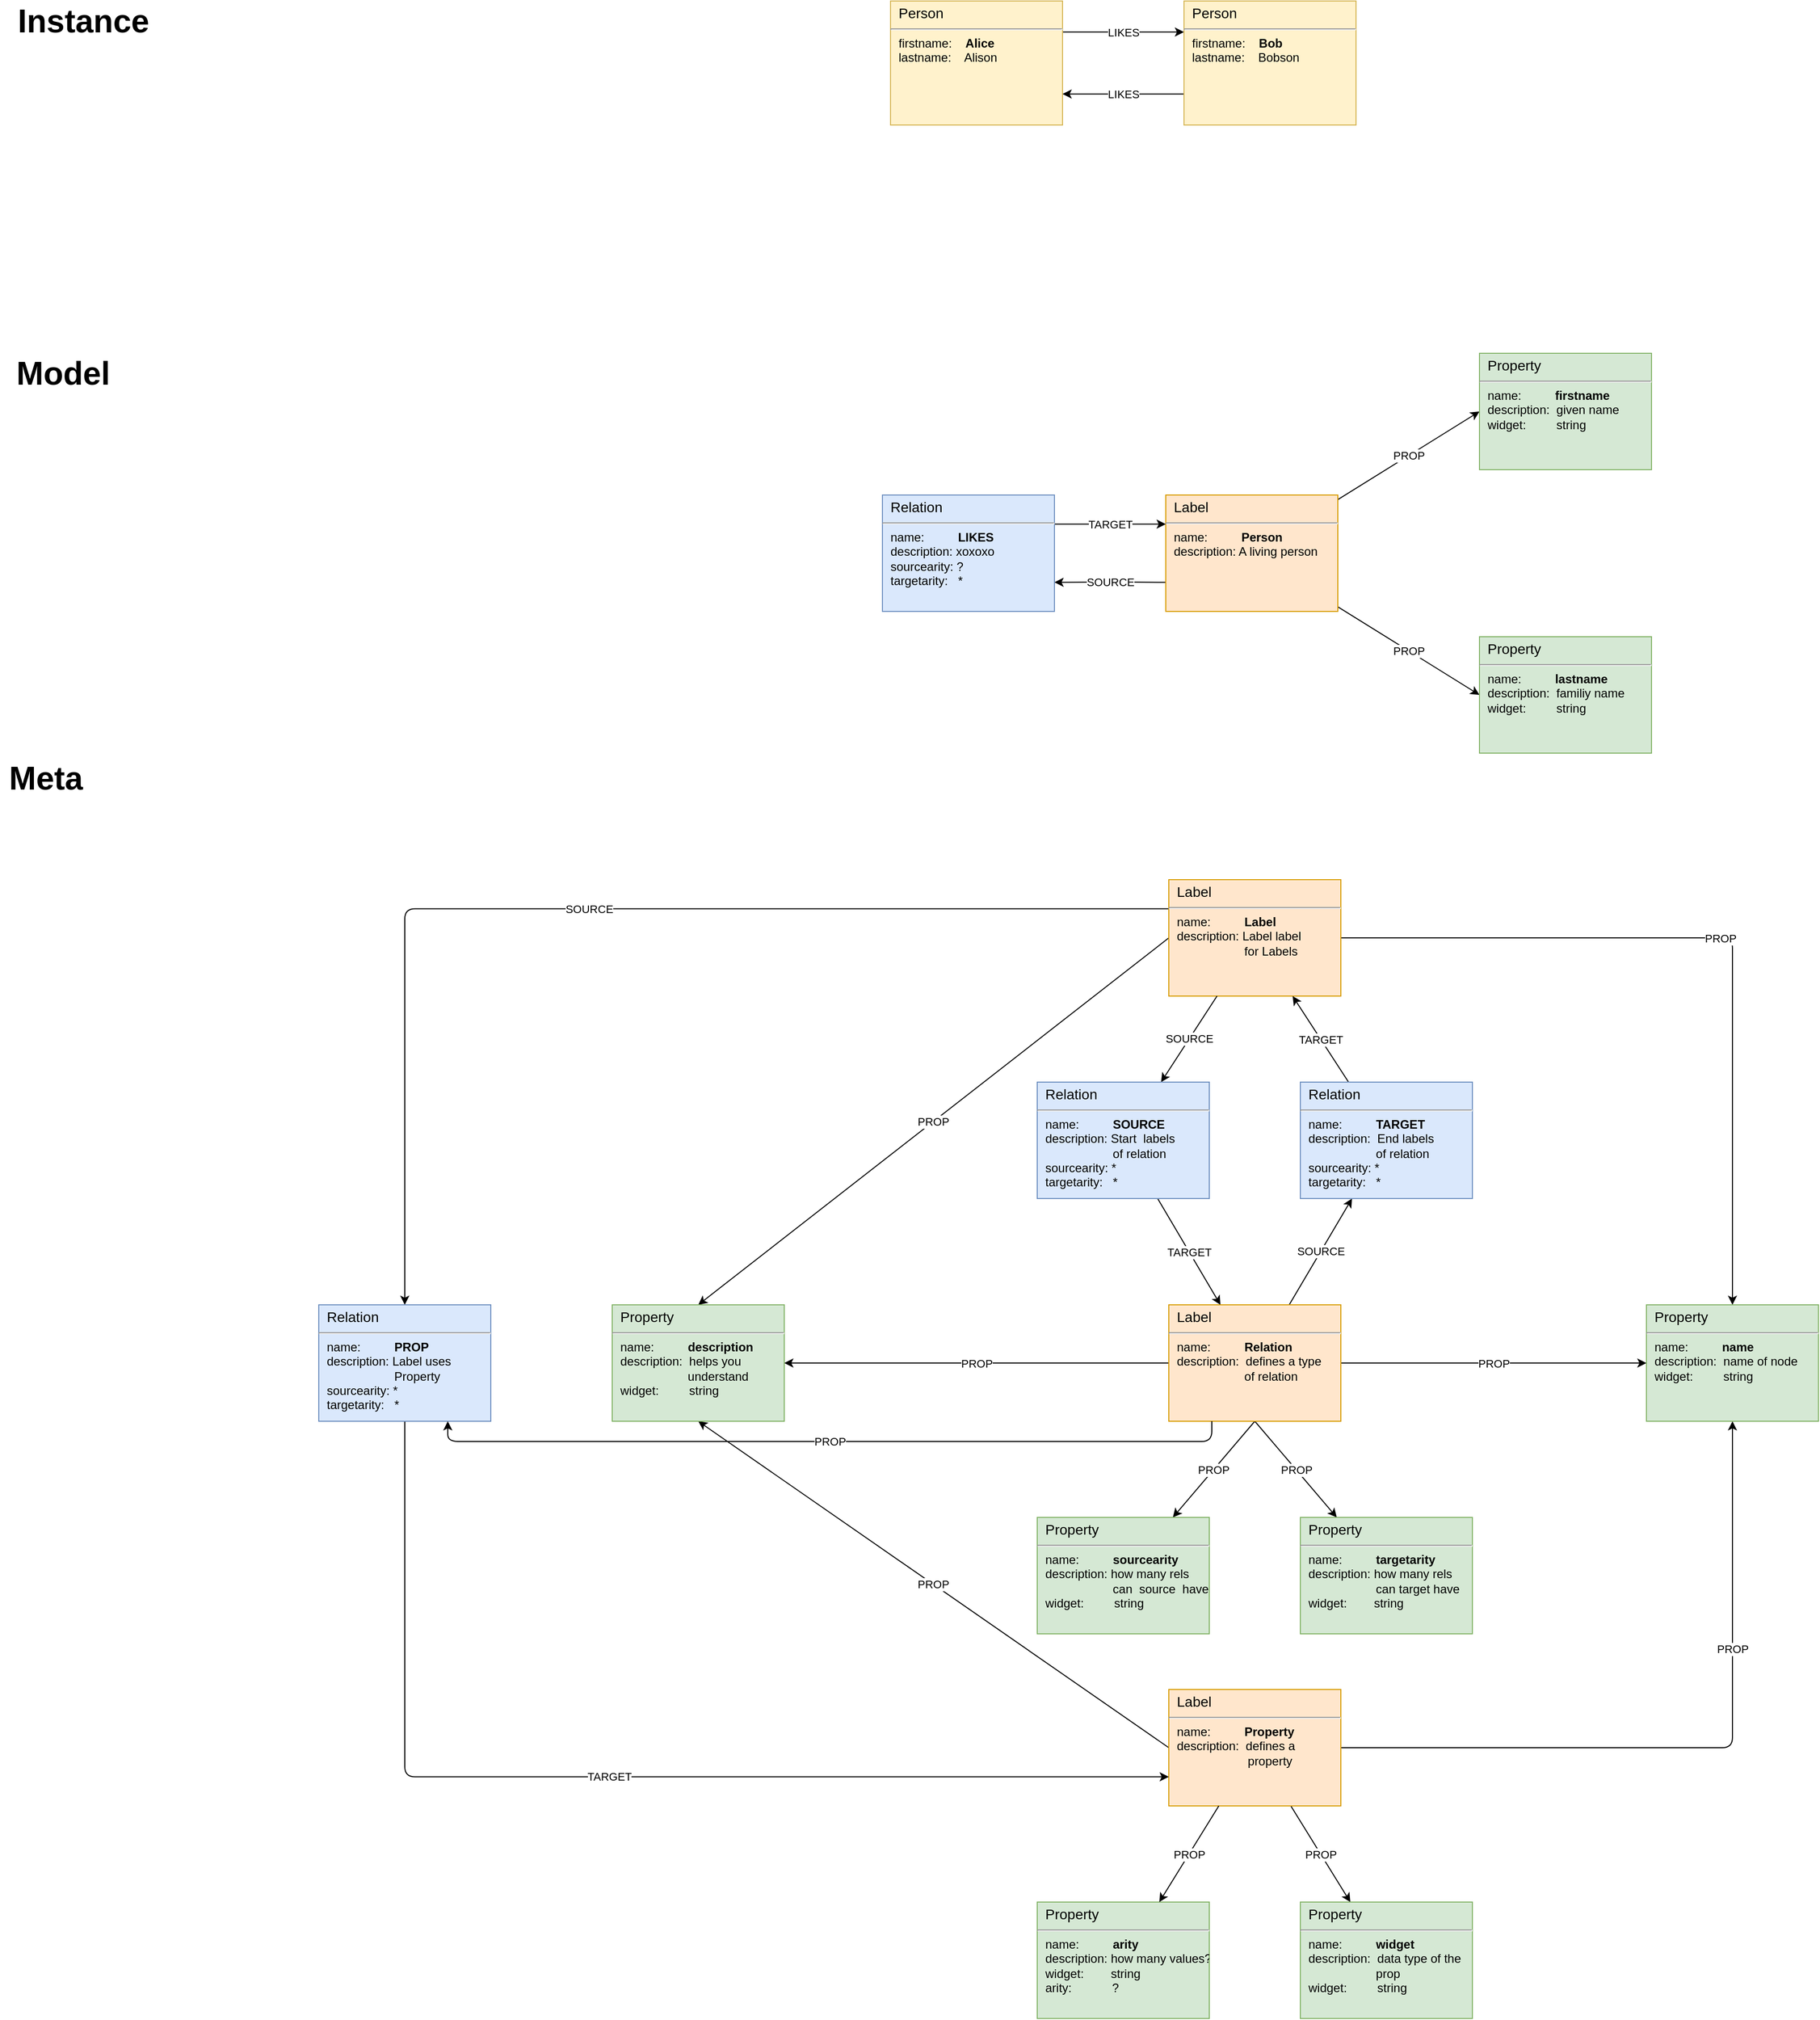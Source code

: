 <mxfile version="15.4.0" type="device"><diagram name="Page-1" id="a7904f86-f2b4-8e86-fa97-74104820619b"><mxGraphModel dx="2473" dy="2161" grid="1" gridSize="10" guides="1" tooltips="1" connect="1" arrows="1" fold="1" page="1" pageScale="1" pageWidth="1100" pageHeight="850" background="none" math="0" shadow="0"><root><mxCell id="0"/><mxCell id="1" parent="0"/><mxCell id="VbkSE5yVyqT6yaJdxfcW-22" value="PROP" style="edgeStyle=orthogonalEdgeStyle;rounded=1;orthogonalLoop=1;jettySize=auto;html=1;fontFamily=Helvetica;fontSize=11;" parent="1" source="24794b860abc3c2d-29" target="VbkSE5yVyqT6yaJdxfcW-18" edge="1"><mxGeometry relative="1" as="geometry"><mxPoint x="1530" y="738" as="sourcePoint"/></mxGeometry></mxCell><mxCell id="VbkSE5yVyqT6yaJdxfcW-32" value="PROP" style="edgeStyle=none;rounded=1;orthogonalLoop=1;jettySize=auto;html=1;exitX=0;exitY=0.5;exitDx=0;exitDy=0;entryX=0.5;entryY=0;entryDx=0;entryDy=0;fontFamily=Helvetica;fontSize=11;" parent="1" source="24794b860abc3c2d-29" target="VbkSE5yVyqT6yaJdxfcW-31" edge="1"><mxGeometry relative="1" as="geometry"/></mxCell><mxCell id="VbkSE5yVyqT6yaJdxfcW-42" value="SOURCE" style="edgeStyle=orthogonalEdgeStyle;rounded=1;orthogonalLoop=1;jettySize=auto;html=1;exitX=0;exitY=0.25;exitDx=0;exitDy=0;entryX=0.5;entryY=0;entryDx=0;entryDy=0;fontFamily=Helvetica;fontSize=11;" parent="1" source="24794b860abc3c2d-29" target="VbkSE5yVyqT6yaJdxfcW-41" edge="1"><mxGeometry relative="1" as="geometry"/></mxCell><mxCell id="24794b860abc3c2d-29" value="&lt;p style=&quot;margin: 0px ; margin-top: 4px ; text-align: center ; text-decoration: underline&quot;&gt;&lt;/p&gt;&lt;p style=&quot;margin: 0px ; margin-left: 8px&quot;&gt;&lt;font style=&quot;font-size: 14px&quot;&gt;Label&lt;/font&gt;&lt;/p&gt;&lt;hr&gt;&lt;p style=&quot;margin: 0px 0px 0px 8px&quot;&gt;name:&amp;nbsp; &amp;nbsp; &amp;nbsp; &amp;nbsp; &amp;nbsp; &lt;b&gt;Label&lt;/b&gt;&lt;br&gt;description: Label label&amp;nbsp;&lt;/p&gt;&lt;p style=&quot;margin: 0px 0px 0px 8px&quot;&gt;&amp;nbsp; &amp;nbsp; &amp;nbsp; &amp;nbsp; &amp;nbsp; &amp;nbsp; &amp;nbsp; &amp;nbsp; &amp;nbsp; &amp;nbsp; for Labels&lt;br&gt;&lt;br&gt;&lt;/p&gt;" style="verticalAlign=top;align=left;overflow=fill;fontSize=12;fontFamily=Helvetica;html=1;rounded=0;shadow=0;comic=0;labelBackgroundColor=none;strokeWidth=1;fillColor=#ffe6cc;strokeColor=#d79b00;" parent="1" vertex="1"><mxGeometry x="1358" y="680" width="170" height="115" as="geometry"/></mxCell><mxCell id="VbkSE5yVyqT6yaJdxfcW-5" value="LIKES" style="edgeStyle=none;rounded=1;orthogonalLoop=1;jettySize=auto;html=1;exitX=1;exitY=0.25;exitDx=0;exitDy=0;entryX=0;entryY=0.25;entryDx=0;entryDy=0;" parent="1" source="VbkSE5yVyqT6yaJdxfcW-1" target="VbkSE5yVyqT6yaJdxfcW-3" edge="1"><mxGeometry relative="1" as="geometry"/></mxCell><mxCell id="VbkSE5yVyqT6yaJdxfcW-1" value="&lt;p style=&quot;margin: 0px ; margin-top: 4px ; text-align: center ; text-decoration: underline&quot;&gt;&lt;/p&gt;&lt;p style=&quot;margin: 0px ; margin-left: 8px&quot;&gt;&lt;font style=&quot;font-size: 14px&quot;&gt;Person&lt;/font&gt;&lt;/p&gt;&lt;hr&gt;&lt;p style=&quot;margin: 0px 0px 0px 8px&quot;&gt;firstname:&amp;nbsp; &amp;nbsp; &lt;b&gt;Alice&lt;/b&gt;&lt;/p&gt;&lt;p style=&quot;margin: 0px 0px 0px 8px&quot;&gt;&lt;span&gt;lastname:&amp;nbsp; &amp;nbsp; Alison&lt;/span&gt;&lt;/p&gt;" style="verticalAlign=top;align=left;overflow=fill;fontSize=12;fontFamily=Helvetica;html=1;rounded=0;shadow=0;comic=0;labelBackgroundColor=none;strokeWidth=1;fillColor=#fff2cc;strokeColor=#d6b656;" parent="1" vertex="1"><mxGeometry x="1083" y="-188" width="170" height="122.5" as="geometry"/></mxCell><mxCell id="VbkSE5yVyqT6yaJdxfcW-7" value="LIKES" style="edgeStyle=none;rounded=1;orthogonalLoop=1;jettySize=auto;html=1;exitX=0;exitY=0.75;exitDx=0;exitDy=0;entryX=1;entryY=0.75;entryDx=0;entryDy=0;" parent="1" source="VbkSE5yVyqT6yaJdxfcW-3" target="VbkSE5yVyqT6yaJdxfcW-1" edge="1"><mxGeometry relative="1" as="geometry"/></mxCell><mxCell id="VbkSE5yVyqT6yaJdxfcW-3" value="&lt;p style=&quot;margin: 0px ; margin-top: 4px ; text-align: center ; text-decoration: underline&quot;&gt;&lt;/p&gt;&lt;p style=&quot;margin: 0px ; margin-left: 8px&quot;&gt;&lt;font style=&quot;font-size: 14px&quot;&gt;Person&lt;/font&gt;&lt;/p&gt;&lt;hr&gt;&lt;p style=&quot;margin: 0px 0px 0px 8px&quot;&gt;firstname:&amp;nbsp; &amp;nbsp; &lt;b&gt;Bob&lt;/b&gt;&lt;/p&gt;&lt;p style=&quot;margin: 0px 0px 0px 8px&quot;&gt;&lt;span&gt;lastname:&amp;nbsp; &amp;nbsp; Bobson&lt;/span&gt;&lt;/p&gt;" style="verticalAlign=top;align=left;overflow=fill;fontSize=12;fontFamily=Helvetica;html=1;rounded=0;shadow=0;comic=0;labelBackgroundColor=none;strokeWidth=1;fillColor=#fff2cc;strokeColor=#d6b656;" parent="1" vertex="1"><mxGeometry x="1373" y="-188" width="170" height="122.5" as="geometry"/></mxCell><mxCell id="VbkSE5yVyqT6yaJdxfcW-23" value="&lt;font face=&quot;helvetica&quot;&gt;PROP&lt;/font&gt;" style="rounded=1;orthogonalLoop=1;jettySize=auto;html=1;exitX=1;exitY=0.5;exitDx=0;exitDy=0;fontFamily=Helvetica;fontSize=11;" parent="1" source="VbkSE5yVyqT6yaJdxfcW-9" target="VbkSE5yVyqT6yaJdxfcW-18" edge="1"><mxGeometry relative="1" as="geometry"/></mxCell><mxCell id="VbkSE5yVyqT6yaJdxfcW-29" value="TARGET" style="rounded=1;orthogonalLoop=1;jettySize=auto;html=1;fontFamily=Helvetica;fontSize=11;" parent="1" source="VbkSE5yVyqT6yaJdxfcW-25" target="VbkSE5yVyqT6yaJdxfcW-9" edge="1"><mxGeometry relative="1" as="geometry"><mxPoint x="1443" y="1100" as="targetPoint"/></mxGeometry></mxCell><mxCell id="VbkSE5yVyqT6yaJdxfcW-30" value="SOURCE" style="edgeStyle=none;rounded=1;orthogonalLoop=1;jettySize=auto;html=1;fontFamily=Helvetica;fontSize=11;" parent="1" source="VbkSE5yVyqT6yaJdxfcW-9" target="VbkSE5yVyqT6yaJdxfcW-26" edge="1"><mxGeometry relative="1" as="geometry"/></mxCell><mxCell id="VbkSE5yVyqT6yaJdxfcW-33" value="PROP" style="edgeStyle=none;rounded=1;orthogonalLoop=1;jettySize=auto;html=1;exitX=0;exitY=0.5;exitDx=0;exitDy=0;fontFamily=Helvetica;fontSize=11;" parent="1" source="VbkSE5yVyqT6yaJdxfcW-9" target="VbkSE5yVyqT6yaJdxfcW-31" edge="1"><mxGeometry relative="1" as="geometry"/></mxCell><mxCell id="VbkSE5yVyqT6yaJdxfcW-37" value="PROP" style="edgeStyle=none;rounded=1;orthogonalLoop=1;jettySize=auto;html=1;fontFamily=Helvetica;fontSize=11;exitX=0.5;exitY=1;exitDx=0;exitDy=0;" parent="1" source="VbkSE5yVyqT6yaJdxfcW-9" target="VbkSE5yVyqT6yaJdxfcW-35" edge="1"><mxGeometry relative="1" as="geometry"/></mxCell><mxCell id="VbkSE5yVyqT6yaJdxfcW-38" value="PROP" style="edgeStyle=none;rounded=1;orthogonalLoop=1;jettySize=auto;html=1;exitX=0.5;exitY=1;exitDx=0;exitDy=0;fontFamily=Helvetica;fontSize=11;" parent="1" source="VbkSE5yVyqT6yaJdxfcW-9" target="VbkSE5yVyqT6yaJdxfcW-36" edge="1"><mxGeometry relative="1" as="geometry"/></mxCell><mxCell id="VbkSE5yVyqT6yaJdxfcW-9" value="&lt;p style=&quot;margin: 0px ; margin-top: 4px ; text-align: center ; text-decoration: underline&quot;&gt;&lt;/p&gt;&lt;p style=&quot;margin: 0px ; margin-left: 8px&quot;&gt;&lt;font style=&quot;font-size: 14px&quot;&gt;Label&lt;/font&gt;&lt;/p&gt;&lt;hr&gt;&lt;p style=&quot;margin: 0px 0px 0px 8px&quot;&gt;name:&amp;nbsp; &amp;nbsp; &amp;nbsp; &amp;nbsp; &amp;nbsp; &lt;b&gt;Relation&lt;/b&gt;&lt;br&gt;description:&amp;nbsp; defines a type&lt;/p&gt;&lt;p style=&quot;margin: 0px 0px 0px 8px&quot;&gt;&amp;nbsp; &amp;nbsp; &amp;nbsp; &amp;nbsp; &amp;nbsp; &amp;nbsp; &amp;nbsp; &amp;nbsp; &amp;nbsp; &amp;nbsp; of relation&lt;/p&gt;&lt;p style=&quot;margin: 0px 0px 0px 8px&quot;&gt;&lt;span style=&quot;color: rgba(0 , 0 , 0 , 0) ; font-family: monospace ; font-size: 0px&quot;&gt;%3CmxGraphModel%3E%3Croot%3E%3CmxCell%20id%3D%220%22%2F%3E%3CmxCell%20id%3D%221%22%20parent%3D%220%22%2F%3E%3CmxCell%20id%3D%222%22%20value%3D%22%26lt%3Bp%20style%3D%26quot%3Bmargin%3A%200px%20%3B%20margin-top%3A%204px%20%3B%20text-align%3A%20center%20%3B%20text-decoration%3A%20underline%26quot%3B%26gt%3B%26lt%3B%2Fp%26gt%3B%26lt%3Bp%20style%3D%26quot%3Bmargin%3A%200px%20%3B%20margin-left%3A%208px%26quot%3B%26gt%3B%26lt%3Bb%26gt%3B%26lt%3Bfont%20style%3D%26quot%3Bfont-size%3A%2014px%26quot%3B%26gt%3BSchema%3A%20Schema%26lt%3B%2Ffont%26gt%3B%26lt%3B%2Fb%26gt%3B%26lt%3B%2Fp%26gt%3B%26lt%3Bhr%26gt%3B%26lt%3Bp%20style%3D%26quot%3Bmargin%3A%200px%200px%200px%208px%26quot%3B%26gt%3Bname%3A%26amp%3Bnbsp%3B%20%26amp%3Bnbsp%3B%20%26amp%3Bnbsp%3B%20%26amp%3Bnbsp%3B%20%26amp%3Bnbsp%3B%20Schema%26lt%3Bbr%26gt%3Bdescription%3A%20Schema%20label%26amp%3Bnbsp%3B%26lt%3B%2Fp%26gt%3B%26lt%3Bp%20style%3D%26quot%3Bmargin%3A%200px%200px%200px%208px%26quot%3B%26gt%3B%26amp%3Bnbsp%3B%20%26amp%3Bnbsp%3B%20%26amp%3Bnbsp%3B%20%26amp%3Bnbsp%3B%20%26amp%3Bnbsp%3B%20%26amp%3Bnbsp%3B%20%26amp%3Bnbsp%3B%20%26amp%3Bnbsp%3B%20%26amp%3Bnbsp%3B%20%26amp%3Bnbsp%3B%20for%20Schemas%26lt%3Bbr%26gt%3B%26lt%3Bbr%26gt%3B%26lt%3B%2Fp%26gt%3B%22%20style%3D%22verticalAlign%3Dtop%3Balign%3Dleft%3Boverflow%3Dfill%3BfontSize%3D12%3BfontFamily%3DHelvetica%3Bhtml%3D1%3Brounded%3D0%3Bshadow%3D0%3Bcomic%3D0%3BlabelBackgroundColor%3Dnone%3BstrokeWidth%3D1%3BfillColor%3D%23ffe6cc%3BstrokeColor%3D%23d79b00%3B%22%20vertex%3D%221%22%20parent%3D%221%22%3E%3CmxGeometry%20x%3D%221130%22%20y%3D%22160%22%20width%3D%22170%22%20height%3D%22115%22%20as%3D%22geometry%22%2F%3E%3C%2FmxCell%3E%3C%2Froot%3E%3C%2FmxGraphModel%3E&lt;/span&gt;&lt;br&gt;&lt;/p&gt;" style="verticalAlign=top;align=left;overflow=fill;fontSize=12;fontFamily=Helvetica;html=1;rounded=0;shadow=0;comic=0;labelBackgroundColor=none;strokeWidth=1;fillColor=#ffe6cc;strokeColor=#d79b00;" parent="1" vertex="1"><mxGeometry x="1358" y="1100" width="170" height="115" as="geometry"/></mxCell><mxCell id="VbkSE5yVyqT6yaJdxfcW-24" value="&lt;font face=&quot;helvetica&quot;&gt;PROP&lt;/font&gt;" style="edgeStyle=orthogonalEdgeStyle;rounded=1;orthogonalLoop=1;jettySize=auto;html=1;exitX=1;exitY=0.5;exitDx=0;exitDy=0;entryX=0.5;entryY=1;entryDx=0;entryDy=0;fontFamily=Helvetica;fontSize=11;" parent="1" source="VbkSE5yVyqT6yaJdxfcW-10" target="VbkSE5yVyqT6yaJdxfcW-18" edge="1"><mxGeometry x="0.363" relative="1" as="geometry"><mxPoint y="-1" as="offset"/></mxGeometry></mxCell><mxCell id="VbkSE5yVyqT6yaJdxfcW-34" value="PROP" style="edgeStyle=none;rounded=1;orthogonalLoop=1;jettySize=auto;html=1;entryX=0.5;entryY=1;entryDx=0;entryDy=0;fontFamily=Helvetica;fontSize=11;exitX=0;exitY=0.5;exitDx=0;exitDy=0;" parent="1" source="VbkSE5yVyqT6yaJdxfcW-10" target="VbkSE5yVyqT6yaJdxfcW-31" edge="1"><mxGeometry relative="1" as="geometry"/></mxCell><mxCell id="VbkSE5yVyqT6yaJdxfcW-40" value="PROP" style="edgeStyle=none;rounded=1;orthogonalLoop=1;jettySize=auto;html=1;fontFamily=Helvetica;fontSize=11;" parent="1" source="VbkSE5yVyqT6yaJdxfcW-10" target="VbkSE5yVyqT6yaJdxfcW-39" edge="1"><mxGeometry relative="1" as="geometry"/></mxCell><mxCell id="VbkSE5yVyqT6yaJdxfcW-10" value="&lt;p style=&quot;margin: 0px ; margin-top: 4px ; text-align: center ; text-decoration: underline&quot;&gt;&lt;/p&gt;&lt;p style=&quot;margin: 0px ; margin-left: 8px&quot;&gt;&lt;font style=&quot;font-size: 14px&quot;&gt;Label&lt;/font&gt;&lt;/p&gt;&lt;hr&gt;&lt;p style=&quot;margin: 0px 0px 0px 8px&quot;&gt;name:&amp;nbsp; &amp;nbsp; &amp;nbsp; &amp;nbsp; &amp;nbsp; &lt;b&gt;Property&lt;/b&gt;&lt;br&gt;description:&amp;nbsp; defines a&amp;nbsp;&lt;/p&gt;&lt;p style=&quot;margin: 0px 0px 0px 8px&quot;&gt;&amp;nbsp; &amp;nbsp; &amp;nbsp; &amp;nbsp; &amp;nbsp; &amp;nbsp; &amp;nbsp; &amp;nbsp; &amp;nbsp; &amp;nbsp; &amp;nbsp;property&lt;/p&gt;&lt;p style=&quot;margin: 0px 0px 0px 8px&quot;&gt;&lt;span style=&quot;color: rgba(0 , 0 , 0 , 0) ; font-family: monospace ; font-size: 0px&quot;&gt;%3CmxGraphModel%3E%3Croot%3E%3CmxCell%20id%3D%220%22%2F%3E%3CmxCell%20id%3D%221%22%20parent%3D%220%22%2F%3E%3CmxCell%20id%3D%222%22%20value%3D%22%26lt%3Bp%20style%3D%26quot%3Bmargin%3A%200px%20%3B%20margin-top%3A%204px%20%3B%20text-align%3A%20center%20%3B%20text-decoration%3A%20underline%26quot%3B%26gt%3B%26lt%3B%2Fp%26gt%3B%26lt%3Bp%20style%3D%26quot%3Bmargin%3A%200px%20%3B%20margin-left%3A%208px%26quot%3B%26gt%3B%26lt%3Bb%26gt%3B%26lt%3Bfont%20style%3D%26quot%3Bfont-size%3A%2014px%26quot%3B%26gt%3BSchema%3A%20Schema%26lt%3B%2Ffont%26gt%3B%26lt%3B%2Fb%26gt%3B%26lt%3B%2Fp%26gt%3B%26lt%3Bhr%26gt%3B%26lt%3Bp%20style%3D%26quot%3Bmargin%3A%200px%200px%200px%208px%26quot%3B%26gt%3Bname%3A%26amp%3Bnbsp%3B%20%26amp%3Bnbsp%3B%20%26amp%3Bnbsp%3B%20%26amp%3Bnbsp%3B%20%26amp%3Bnbsp%3B%20Schema%26lt%3Bbr%26gt%3Bdescription%3A%20Schema%20label%26amp%3Bnbsp%3B%26lt%3B%2Fp%26gt%3B%26lt%3Bp%20style%3D%26quot%3Bmargin%3A%200px%200px%200px%208px%26quot%3B%26gt%3B%26amp%3Bnbsp%3B%20%26amp%3Bnbsp%3B%20%26amp%3Bnbsp%3B%20%26amp%3Bnbsp%3B%20%26amp%3Bnbsp%3B%20%26amp%3Bnbsp%3B%20%26amp%3Bnbsp%3B%20%26amp%3Bnbsp%3B%20%26amp%3Bnbsp%3B%20%26amp%3Bnbsp%3B%20for%20Schemas%26lt%3Bbr%26gt%3B%26lt%3Bbr%26gt%3B%26lt%3B%2Fp%26gt%3B%22%20style%3D%22verticalAlign%3Dtop%3Balign%3Dleft%3Boverflow%3Dfill%3BfontSize%3D12%3BfontFamily%3DHelvetica%3Bhtml%3D1%3Brounded%3D0%3Bshadow%3D0%3Bcomic%3D0%3BlabelBackgroundColor%3Dnone%3BstrokeWidth%3D1%3BfillColor%3D%23ffe6cc%3BstrokeColor%3D%23d79b00%3B%22%20vertex%3D%221%22%20parent%3D%221%22%3E%3CmxGeometry%20x%3D%221130%22%20y%3D%22160%22%20width%3D%22170%22%20height%3D%22115%22%20as%3D%22geometry%22%2F%3E%3C%2FmxCell%3E%3C%2Froot%3E%3C%2FmxGraphModel%3E&lt;/span&gt;&lt;br&gt;&lt;/p&gt;" style="verticalAlign=top;align=left;overflow=fill;fontSize=12;fontFamily=Helvetica;html=1;rounded=0;shadow=0;comic=0;labelBackgroundColor=none;strokeWidth=1;fillColor=#ffe6cc;strokeColor=#d79b00;" parent="1" vertex="1"><mxGeometry x="1358" y="1480" width="170" height="115" as="geometry"/></mxCell><mxCell id="VbkSE5yVyqT6yaJdxfcW-14" value="SOURCE" style="edgeStyle=none;rounded=1;orthogonalLoop=1;jettySize=auto;html=1;exitX=0;exitY=0.75;exitDx=0;exitDy=0;entryX=1;entryY=0.75;entryDx=0;entryDy=0;" parent="1" source="VbkSE5yVyqT6yaJdxfcW-11" target="VbkSE5yVyqT6yaJdxfcW-12" edge="1"><mxGeometry relative="1" as="geometry"><Array as="points"><mxPoint x="1305" y="386"/></Array></mxGeometry></mxCell><mxCell id="VbkSE5yVyqT6yaJdxfcW-19" value="PROP" style="edgeStyle=none;rounded=1;orthogonalLoop=1;jettySize=auto;html=1;entryX=0;entryY=0.5;entryDx=0;entryDy=0;fontFamily=Helvetica;fontSize=11;" parent="1" source="VbkSE5yVyqT6yaJdxfcW-11" target="VbkSE5yVyqT6yaJdxfcW-16" edge="1"><mxGeometry relative="1" as="geometry"/></mxCell><mxCell id="VbkSE5yVyqT6yaJdxfcW-20" value="PROP" style="edgeStyle=none;rounded=1;orthogonalLoop=1;jettySize=auto;html=1;entryX=0;entryY=0.5;entryDx=0;entryDy=0;fontFamily=Helvetica;fontSize=11;" parent="1" source="VbkSE5yVyqT6yaJdxfcW-11" target="VbkSE5yVyqT6yaJdxfcW-17" edge="1"><mxGeometry relative="1" as="geometry"/></mxCell><mxCell id="VbkSE5yVyqT6yaJdxfcW-11" value="&lt;p style=&quot;margin: 0px ; margin-top: 4px ; text-align: center ; text-decoration: underline&quot;&gt;&lt;/p&gt;&lt;p style=&quot;margin: 0px ; margin-left: 8px&quot;&gt;&lt;font style=&quot;font-size: 14px&quot;&gt;Label&lt;/font&gt;&lt;/p&gt;&lt;hr&gt;&lt;p style=&quot;margin: 0px 0px 0px 8px&quot;&gt;name:&amp;nbsp; &amp;nbsp; &amp;nbsp; &amp;nbsp; &amp;nbsp; &lt;b&gt;Person&lt;/b&gt;&lt;br&gt;description: A living person&lt;/p&gt;&lt;p style=&quot;margin: 0px 0px 0px 8px&quot;&gt;&lt;br&gt;&lt;/p&gt;" style="verticalAlign=top;align=left;overflow=fill;fontSize=12;fontFamily=Helvetica;html=1;rounded=0;shadow=0;comic=0;labelBackgroundColor=none;strokeWidth=1;fillColor=#ffe6cc;strokeColor=#d79b00;" parent="1" vertex="1"><mxGeometry x="1355" y="300" width="170" height="115" as="geometry"/></mxCell><mxCell id="VbkSE5yVyqT6yaJdxfcW-13" value="TARGET" style="edgeStyle=none;rounded=1;orthogonalLoop=1;jettySize=auto;html=1;exitX=1;exitY=0.25;exitDx=0;exitDy=0;entryX=0;entryY=0.25;entryDx=0;entryDy=0;" parent="1" source="VbkSE5yVyqT6yaJdxfcW-12" target="VbkSE5yVyqT6yaJdxfcW-11" edge="1"><mxGeometry relative="1" as="geometry"/></mxCell><mxCell id="VbkSE5yVyqT6yaJdxfcW-12" value="&lt;p style=&quot;margin: 0px ; margin-top: 4px ; text-align: center ; text-decoration: underline&quot;&gt;&lt;/p&gt;&lt;p style=&quot;margin: 0px ; margin-left: 8px&quot;&gt;&lt;font style=&quot;font-size: 14px&quot;&gt;Relation&lt;/font&gt;&lt;/p&gt;&lt;hr&gt;&lt;p style=&quot;margin: 0px 0px 0px 8px&quot;&gt;name:&amp;nbsp; &amp;nbsp; &amp;nbsp; &amp;nbsp; &amp;nbsp; &lt;b&gt;LIKES&lt;/b&gt;&lt;br&gt;description: xoxoxo&lt;/p&gt;&lt;p style=&quot;margin: 0px 0px 0px 8px&quot;&gt;sourcearity: ?&lt;/p&gt;&lt;p style=&quot;margin: 0px 0px 0px 8px&quot;&gt;targetarity:&amp;nbsp; &amp;nbsp;*&lt;/p&gt;" style="verticalAlign=top;align=left;overflow=fill;fontSize=12;fontFamily=Helvetica;html=1;rounded=0;shadow=0;comic=0;labelBackgroundColor=none;strokeWidth=1;fillColor=#dae8fc;strokeColor=#6c8ebf;" parent="1" vertex="1"><mxGeometry x="1075" y="300" width="170" height="115" as="geometry"/></mxCell><mxCell id="VbkSE5yVyqT6yaJdxfcW-16" value="&lt;p style=&quot;margin: 0px ; margin-top: 4px ; text-align: center ; text-decoration: underline&quot;&gt;&lt;/p&gt;&lt;p style=&quot;margin: 0px ; margin-left: 8px&quot;&gt;&lt;font style=&quot;font-size: 14px&quot;&gt;Property&lt;/font&gt;&lt;/p&gt;&lt;hr&gt;&lt;p style=&quot;margin: 0px 0px 0px 8px&quot;&gt;name:&amp;nbsp; &amp;nbsp; &amp;nbsp; &amp;nbsp; &amp;nbsp; &lt;b&gt;firstname&lt;/b&gt;&lt;br&gt;description:&amp;nbsp; given name&lt;/p&gt;&lt;p style=&quot;margin: 0px 0px 0px 8px&quot;&gt;widget:&amp;nbsp; &amp;nbsp; &amp;nbsp; &amp;nbsp; &amp;nbsp;string&lt;/p&gt;" style="verticalAlign=top;align=left;overflow=fill;fontSize=12;fontFamily=Helvetica;html=1;rounded=0;shadow=0;comic=0;labelBackgroundColor=none;strokeWidth=1;fillColor=#d5e8d4;strokeColor=#82b366;" parent="1" vertex="1"><mxGeometry x="1665" y="160" width="170" height="115" as="geometry"/></mxCell><mxCell id="VbkSE5yVyqT6yaJdxfcW-17" value="&lt;p style=&quot;margin: 0px ; margin-top: 4px ; text-align: center ; text-decoration: underline&quot;&gt;&lt;/p&gt;&lt;p style=&quot;margin: 0px ; margin-left: 8px&quot;&gt;&lt;font style=&quot;font-size: 14px&quot;&gt;Property&lt;/font&gt;&lt;/p&gt;&lt;hr&gt;&lt;p style=&quot;margin: 0px 0px 0px 8px&quot;&gt;name:&amp;nbsp; &amp;nbsp; &amp;nbsp; &amp;nbsp; &amp;nbsp; &lt;b&gt;lastname&lt;/b&gt;&lt;br&gt;description:&amp;nbsp; familiy name&lt;/p&gt;&lt;p style=&quot;margin: 0px 0px 0px 8px&quot;&gt;widget:&amp;nbsp; &amp;nbsp; &amp;nbsp; &amp;nbsp; &amp;nbsp;string&lt;/p&gt;" style="verticalAlign=top;align=left;overflow=fill;fontSize=12;fontFamily=Helvetica;html=1;rounded=0;shadow=0;comic=0;labelBackgroundColor=none;strokeWidth=1;fillColor=#d5e8d4;strokeColor=#82b366;" parent="1" vertex="1"><mxGeometry x="1665" y="440" width="170" height="115" as="geometry"/></mxCell><mxCell id="VbkSE5yVyqT6yaJdxfcW-18" value="&lt;p style=&quot;margin: 0px ; margin-top: 4px ; text-align: center ; text-decoration: underline&quot;&gt;&lt;/p&gt;&lt;p style=&quot;margin: 0px ; margin-left: 8px&quot;&gt;&lt;font style=&quot;font-size: 14px&quot;&gt;Property&lt;/font&gt;&lt;/p&gt;&lt;hr&gt;&lt;p style=&quot;margin: 0px 0px 0px 8px&quot;&gt;name:&amp;nbsp; &amp;nbsp; &amp;nbsp; &amp;nbsp; &amp;nbsp; &lt;b&gt;name&lt;/b&gt;&lt;br&gt;description:&amp;nbsp; name of node&lt;/p&gt;&lt;p style=&quot;margin: 0px 0px 0px 8px&quot;&gt;widget:&amp;nbsp; &amp;nbsp; &amp;nbsp; &amp;nbsp; &amp;nbsp;string&lt;/p&gt;" style="verticalAlign=top;align=left;overflow=fill;fontSize=12;fontFamily=Helvetica;html=1;rounded=0;shadow=0;comic=0;labelBackgroundColor=none;strokeWidth=1;fillColor=#d5e8d4;strokeColor=#82b366;" parent="1" vertex="1"><mxGeometry x="1830" y="1100" width="170" height="115" as="geometry"/></mxCell><mxCell id="VbkSE5yVyqT6yaJdxfcW-27" value="SOURCE" style="rounded=1;orthogonalLoop=1;jettySize=auto;html=1;fontFamily=Helvetica;fontSize=11;" parent="1" source="24794b860abc3c2d-29" target="VbkSE5yVyqT6yaJdxfcW-25" edge="1"><mxGeometry relative="1" as="geometry"><mxPoint x="1430" y="840" as="targetPoint"/><mxPoint x="1450" y="800" as="sourcePoint"/></mxGeometry></mxCell><mxCell id="VbkSE5yVyqT6yaJdxfcW-25" value="&lt;p style=&quot;margin: 0px ; margin-top: 4px ; text-align: center ; text-decoration: underline&quot;&gt;&lt;/p&gt;&lt;p style=&quot;margin: 0px ; margin-left: 8px&quot;&gt;&lt;font style=&quot;font-size: 14px&quot;&gt;Relation&lt;/font&gt;&lt;/p&gt;&lt;hr&gt;&lt;p style=&quot;margin: 0px 0px 0px 8px&quot;&gt;name:&amp;nbsp; &amp;nbsp; &amp;nbsp; &amp;nbsp; &amp;nbsp; &lt;b&gt;SOURCE&lt;/b&gt;&lt;br&gt;description: Start&amp;nbsp; labels&amp;nbsp;&lt;/p&gt;&lt;p style=&quot;margin: 0px 0px 0px 8px&quot;&gt;&amp;nbsp; &amp;nbsp; &amp;nbsp; &amp;nbsp; &amp;nbsp; &amp;nbsp; &amp;nbsp; &amp;nbsp; &amp;nbsp; &amp;nbsp; of relation&lt;/p&gt;&lt;p style=&quot;margin: 0px 0px 0px 8px&quot;&gt;sourcearity: *&lt;/p&gt;&lt;p style=&quot;margin: 0px 0px 0px 8px&quot;&gt;targetarity:&amp;nbsp; &amp;nbsp;*&lt;/p&gt;" style="verticalAlign=top;align=left;overflow=fill;fontSize=12;fontFamily=Helvetica;html=1;rounded=0;shadow=0;comic=0;labelBackgroundColor=none;strokeWidth=1;fillColor=#dae8fc;strokeColor=#6c8ebf;" parent="1" vertex="1"><mxGeometry x="1228" y="880" width="170" height="115" as="geometry"/></mxCell><mxCell id="VbkSE5yVyqT6yaJdxfcW-28" value="TARGET" style="edgeStyle=none;rounded=1;orthogonalLoop=1;jettySize=auto;html=1;fontFamily=Helvetica;fontSize=11;" parent="1" source="VbkSE5yVyqT6yaJdxfcW-26" target="24794b860abc3c2d-29" edge="1"><mxGeometry relative="1" as="geometry"><mxPoint x="1450" y="810" as="targetPoint"/></mxGeometry></mxCell><mxCell id="VbkSE5yVyqT6yaJdxfcW-26" value="&lt;p style=&quot;margin: 0px ; margin-top: 4px ; text-align: center ; text-decoration: underline&quot;&gt;&lt;/p&gt;&lt;p style=&quot;margin: 0px ; margin-left: 8px&quot;&gt;&lt;font style=&quot;font-size: 14px&quot;&gt;Relation&lt;/font&gt;&lt;/p&gt;&lt;hr&gt;&lt;p style=&quot;margin: 0px 0px 0px 8px&quot;&gt;name:&amp;nbsp; &amp;nbsp; &amp;nbsp; &amp;nbsp; &amp;nbsp; &lt;b&gt;TARGET&lt;/b&gt;&lt;br&gt;description:&amp;nbsp; End labels&lt;/p&gt;&lt;p style=&quot;margin: 0px 0px 0px 8px&quot;&gt;&amp;nbsp; &amp;nbsp; &amp;nbsp; &amp;nbsp; &amp;nbsp; &amp;nbsp; &amp;nbsp; &amp;nbsp; &amp;nbsp; &amp;nbsp; of relation&lt;/p&gt;&lt;p style=&quot;margin: 0px 0px 0px 8px&quot;&gt;sourcearity: *&lt;/p&gt;&lt;p style=&quot;margin: 0px 0px 0px 8px&quot;&gt;targetarity:&amp;nbsp; &amp;nbsp;*&lt;/p&gt;" style="verticalAlign=top;align=left;overflow=fill;fontSize=12;fontFamily=Helvetica;html=1;rounded=0;shadow=0;comic=0;labelBackgroundColor=none;strokeWidth=1;fillColor=#dae8fc;strokeColor=#6c8ebf;" parent="1" vertex="1"><mxGeometry x="1488" y="880" width="170" height="115" as="geometry"/></mxCell><mxCell id="VbkSE5yVyqT6yaJdxfcW-31" value="&lt;p style=&quot;margin: 0px ; margin-top: 4px ; text-align: center ; text-decoration: underline&quot;&gt;&lt;/p&gt;&lt;p style=&quot;margin: 0px ; margin-left: 8px&quot;&gt;&lt;font style=&quot;font-size: 14px&quot;&gt;Property&lt;/font&gt;&lt;/p&gt;&lt;hr&gt;&lt;p style=&quot;margin: 0px 0px 0px 8px&quot;&gt;name:&amp;nbsp; &amp;nbsp; &amp;nbsp; &amp;nbsp; &amp;nbsp; &lt;b&gt;description&lt;/b&gt;&lt;br&gt;description:&amp;nbsp; helps you&amp;nbsp;&lt;/p&gt;&lt;p style=&quot;margin: 0px 0px 0px 8px&quot;&gt;&amp;nbsp; &amp;nbsp; &amp;nbsp; &amp;nbsp; &amp;nbsp; &amp;nbsp; &amp;nbsp; &amp;nbsp; &amp;nbsp; &amp;nbsp; understand&lt;/p&gt;&lt;p style=&quot;margin: 0px 0px 0px 8px&quot;&gt;&lt;span&gt;widget:&amp;nbsp; &amp;nbsp; &amp;nbsp; &amp;nbsp; &amp;nbsp;string&lt;/span&gt;&lt;/p&gt;" style="verticalAlign=top;align=left;overflow=fill;fontSize=12;fontFamily=Helvetica;html=1;rounded=0;shadow=0;comic=0;labelBackgroundColor=none;strokeWidth=1;fillColor=#d5e8d4;strokeColor=#82b366;" parent="1" vertex="1"><mxGeometry x="808" y="1100" width="170" height="115" as="geometry"/></mxCell><mxCell id="VbkSE5yVyqT6yaJdxfcW-35" value="&lt;p style=&quot;margin: 0px ; margin-top: 4px ; text-align: center ; text-decoration: underline&quot;&gt;&lt;/p&gt;&lt;p style=&quot;margin: 0px ; margin-left: 8px&quot;&gt;&lt;font style=&quot;font-size: 14px&quot;&gt;Property&lt;/font&gt;&lt;/p&gt;&lt;hr&gt;&lt;p style=&quot;margin: 0px 0px 0px 8px&quot;&gt;name:&amp;nbsp; &amp;nbsp; &amp;nbsp; &amp;nbsp; &amp;nbsp; &lt;b&gt;sourcearity&lt;/b&gt;&lt;br&gt;description: how many rels&lt;/p&gt;&lt;p style=&quot;margin: 0px 0px 0px 8px&quot;&gt;&amp;nbsp; &amp;nbsp; &amp;nbsp; &amp;nbsp; &amp;nbsp; &amp;nbsp; &amp;nbsp; &amp;nbsp; &amp;nbsp; &amp;nbsp; can&amp;nbsp; source&amp;nbsp;&amp;nbsp;&lt;span&gt;have&lt;/span&gt;&lt;/p&gt;&lt;p style=&quot;margin: 0px 0px 0px 8px&quot;&gt;&lt;span&gt;widget:&amp;nbsp; &amp;nbsp; &amp;nbsp; &amp;nbsp; &amp;nbsp;string&lt;/span&gt;&lt;/p&gt;" style="verticalAlign=top;align=left;overflow=fill;fontSize=12;fontFamily=Helvetica;html=1;rounded=0;shadow=0;comic=0;labelBackgroundColor=none;strokeWidth=1;fillColor=#d5e8d4;strokeColor=#82b366;" parent="1" vertex="1"><mxGeometry x="1228" y="1310" width="170" height="115" as="geometry"/></mxCell><mxCell id="VbkSE5yVyqT6yaJdxfcW-36" value="&lt;p style=&quot;margin: 0px ; margin-top: 4px ; text-align: center ; text-decoration: underline&quot;&gt;&lt;/p&gt;&lt;p style=&quot;margin: 0px ; margin-left: 8px&quot;&gt;&lt;font style=&quot;font-size: 14px&quot;&gt;Property&lt;/font&gt;&lt;/p&gt;&lt;hr&gt;&lt;p style=&quot;margin: 0px 0px 0px 8px&quot;&gt;name:&amp;nbsp; &amp;nbsp; &amp;nbsp; &amp;nbsp; &amp;nbsp; &lt;b&gt;targetarity&lt;/b&gt;&lt;br&gt;description: how many rels&lt;/p&gt;&lt;p style=&quot;margin: 0px 0px 0px 8px&quot;&gt;&amp;nbsp; &amp;nbsp; &amp;nbsp; &amp;nbsp; &amp;nbsp; &amp;nbsp; &amp;nbsp; &amp;nbsp; &amp;nbsp; &amp;nbsp; can target&amp;nbsp;&lt;span&gt;have&lt;/span&gt;&lt;/p&gt;&lt;p style=&quot;margin: 0px 0px 0px 8px&quot;&gt;&lt;span&gt;widget:&amp;nbsp; &amp;nbsp; &amp;nbsp; &amp;nbsp; string&lt;/span&gt;&lt;/p&gt;" style="verticalAlign=top;align=left;overflow=fill;fontSize=12;fontFamily=Helvetica;html=1;rounded=0;shadow=0;comic=0;labelBackgroundColor=none;strokeWidth=1;fillColor=#d5e8d4;strokeColor=#82b366;" parent="1" vertex="1"><mxGeometry x="1488" y="1310" width="170" height="115" as="geometry"/></mxCell><mxCell id="VbkSE5yVyqT6yaJdxfcW-39" value="&lt;p style=&quot;margin: 0px ; margin-top: 4px ; text-align: center ; text-decoration: underline&quot;&gt;&lt;/p&gt;&lt;p style=&quot;margin: 0px ; margin-left: 8px&quot;&gt;&lt;font style=&quot;font-size: 14px&quot;&gt;Property&lt;/font&gt;&lt;/p&gt;&lt;hr&gt;&lt;p style=&quot;margin: 0px 0px 0px 8px&quot;&gt;name:&amp;nbsp; &amp;nbsp; &amp;nbsp; &amp;nbsp; &amp;nbsp; &lt;b&gt;widget&lt;/b&gt;&lt;br&gt;description:&amp;nbsp; data type of the&lt;/p&gt;&lt;p style=&quot;margin: 0px 0px 0px 8px&quot;&gt;&amp;nbsp; &amp;nbsp; &amp;nbsp; &amp;nbsp; &amp;nbsp; &amp;nbsp; &amp;nbsp; &amp;nbsp; &amp;nbsp; &amp;nbsp; prop&lt;/p&gt;&lt;p style=&quot;margin: 0px 0px 0px 8px&quot;&gt;&lt;span&gt;widget:&amp;nbsp; &amp;nbsp; &amp;nbsp; &amp;nbsp; &amp;nbsp;string&lt;/span&gt;&lt;/p&gt;" style="verticalAlign=top;align=left;overflow=fill;fontSize=12;fontFamily=Helvetica;html=1;rounded=0;shadow=0;comic=0;labelBackgroundColor=none;strokeWidth=1;fillColor=#d5e8d4;strokeColor=#82b366;" parent="1" vertex="1"><mxGeometry x="1488" y="1690" width="170" height="115" as="geometry"/></mxCell><mxCell id="VbkSE5yVyqT6yaJdxfcW-43" value="TARGET" style="edgeStyle=orthogonalEdgeStyle;rounded=1;orthogonalLoop=1;jettySize=auto;html=1;exitX=0.5;exitY=1;exitDx=0;exitDy=0;entryX=0;entryY=0.75;entryDx=0;entryDy=0;fontFamily=Helvetica;fontSize=11;" parent="1" source="VbkSE5yVyqT6yaJdxfcW-41" target="VbkSE5yVyqT6yaJdxfcW-10" edge="1"><mxGeometry relative="1" as="geometry"/></mxCell><mxCell id="VbkSE5yVyqT6yaJdxfcW-41" value="&lt;p style=&quot;margin: 0px ; margin-top: 4px ; text-align: center ; text-decoration: underline&quot;&gt;&lt;/p&gt;&lt;p style=&quot;margin: 0px ; margin-left: 8px&quot;&gt;&lt;font style=&quot;font-size: 14px&quot;&gt;Relation&lt;/font&gt;&lt;/p&gt;&lt;hr&gt;&lt;p style=&quot;margin: 0px 0px 0px 8px&quot;&gt;name:&amp;nbsp; &amp;nbsp; &amp;nbsp; &amp;nbsp; &amp;nbsp; &lt;b&gt;PROP&lt;/b&gt;&lt;br&gt;description: Label uses&amp;nbsp;&lt;/p&gt;&lt;p style=&quot;margin: 0px 0px 0px 8px&quot;&gt;&amp;nbsp; &amp;nbsp; &amp;nbsp; &amp;nbsp; &amp;nbsp; &amp;nbsp; &amp;nbsp; &amp;nbsp; &amp;nbsp; &amp;nbsp; Property&lt;/p&gt;&lt;p style=&quot;margin: 0px 0px 0px 8px&quot;&gt;sourcearity: *&lt;/p&gt;&lt;p style=&quot;margin: 0px 0px 0px 8px&quot;&gt;targetarity:&amp;nbsp; &amp;nbsp;*&lt;/p&gt;" style="verticalAlign=top;align=left;overflow=fill;fontSize=12;fontFamily=Helvetica;html=1;rounded=0;shadow=0;comic=0;labelBackgroundColor=none;strokeWidth=1;fillColor=#dae8fc;strokeColor=#6c8ebf;" parent="1" vertex="1"><mxGeometry x="518" y="1100" width="170" height="115" as="geometry"/></mxCell><mxCell id="VbkSE5yVyqT6yaJdxfcW-44" value="&lt;p style=&quot;margin: 0px ; margin-top: 4px ; text-align: center ; text-decoration: underline&quot;&gt;&lt;/p&gt;&lt;p style=&quot;margin: 0px ; margin-left: 8px&quot;&gt;&lt;font style=&quot;font-size: 14px&quot;&gt;Property&lt;/font&gt;&lt;/p&gt;&lt;hr&gt;&lt;p style=&quot;margin: 0px 0px 0px 8px&quot;&gt;name:&amp;nbsp; &amp;nbsp; &amp;nbsp; &amp;nbsp; &amp;nbsp; &lt;b&gt;arity&lt;/b&gt;&lt;br&gt;description: how many values?&lt;/p&gt;&lt;p style=&quot;margin: 0px 0px 0px 8px&quot;&gt;&lt;span&gt;widget:&amp;nbsp; &amp;nbsp; &amp;nbsp; &amp;nbsp; string&lt;/span&gt;&lt;/p&gt;&lt;p style=&quot;margin: 0px 0px 0px 8px&quot;&gt;&lt;span&gt;arity:&amp;nbsp; &amp;nbsp; &amp;nbsp; &amp;nbsp; &amp;nbsp; &amp;nbsp; ?&lt;/span&gt;&lt;/p&gt;" style="verticalAlign=top;align=left;overflow=fill;fontSize=12;fontFamily=Helvetica;html=1;rounded=0;shadow=0;comic=0;labelBackgroundColor=none;strokeWidth=1;fillColor=#d5e8d4;strokeColor=#82b366;" parent="1" vertex="1"><mxGeometry x="1228" y="1690" width="170" height="115" as="geometry"/></mxCell><mxCell id="VbkSE5yVyqT6yaJdxfcW-46" value="Instance" style="text;html=1;align=center;verticalAlign=middle;resizable=0;points=[];autosize=1;strokeColor=none;fillColor=none;fontSize=32;fontFamily=Helvetica;fontStyle=1" parent="1" vertex="1"><mxGeometry x="210" y="-188" width="150" height="40" as="geometry"/></mxCell><mxCell id="VbkSE5yVyqT6yaJdxfcW-47" value="Model" style="text;html=1;align=center;verticalAlign=middle;resizable=0;points=[];autosize=1;strokeColor=none;fillColor=none;fontSize=32;fontFamily=Helvetica;fontStyle=1" parent="1" vertex="1"><mxGeometry x="210" y="160" width="110" height="40" as="geometry"/></mxCell><mxCell id="VbkSE5yVyqT6yaJdxfcW-48" value="Meta" style="text;html=1;align=center;verticalAlign=middle;resizable=0;points=[];autosize=1;strokeColor=none;fillColor=none;fontSize=32;fontFamily=Helvetica;fontStyle=1" parent="1" vertex="1"><mxGeometry x="203" y="560" width="90" height="40" as="geometry"/></mxCell><mxCell id="ROnQ6TynQFw6QL70GNr5-1" value="PROP" style="rounded=1;orthogonalLoop=1;jettySize=auto;html=1;fontFamily=Helvetica;fontSize=11;" parent="1" source="VbkSE5yVyqT6yaJdxfcW-10" target="VbkSE5yVyqT6yaJdxfcW-44" edge="1"><mxGeometry relative="1" as="geometry"><mxPoint x="1253" y="1640" as="sourcePoint"/><mxPoint x="1110.0" y="1640" as="targetPoint"/></mxGeometry></mxCell><mxCell id="t25JmCMArZU1Jm9xTi45-1" value="PROP" style="edgeStyle=orthogonalEdgeStyle;rounded=1;orthogonalLoop=1;jettySize=auto;html=1;exitX=0.25;exitY=1;exitDx=0;exitDy=0;fontFamily=Helvetica;fontSize=11;entryX=0.75;entryY=1;entryDx=0;entryDy=0;" parent="1" source="VbkSE5yVyqT6yaJdxfcW-9" target="VbkSE5yVyqT6yaJdxfcW-41" edge="1"><mxGeometry relative="1" as="geometry"><mxPoint x="1083" y="1275" as="sourcePoint"/><mxPoint x="690" y="1215" as="targetPoint"/><Array as="points"><mxPoint x="1401" y="1235"/><mxPoint x="646" y="1235"/></Array></mxGeometry></mxCell></root></mxGraphModel></diagram></mxfile>